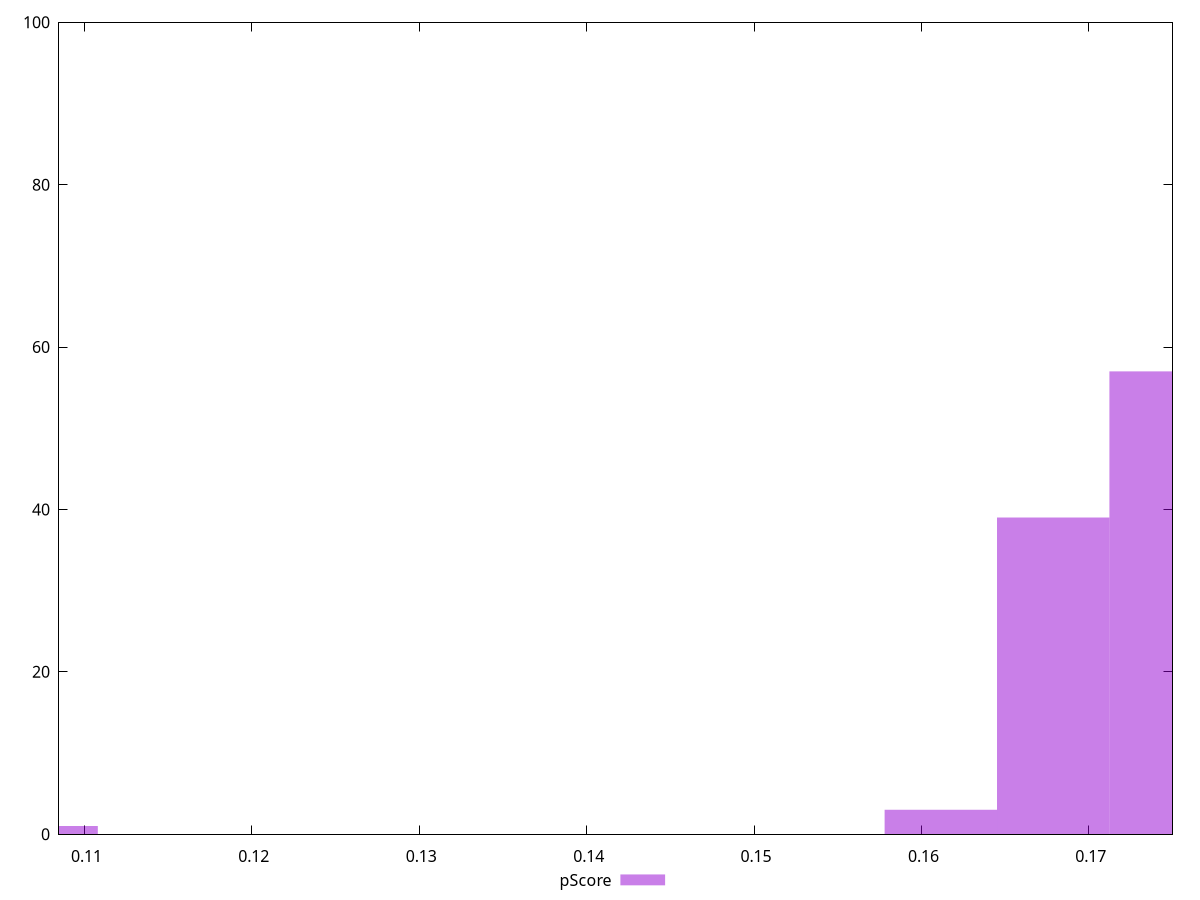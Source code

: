 reset

$pScore <<EOF
0.10743912549704285 1
0.16787363358912946 39
0.17458857893269464 57
0.16115868824556429 3
EOF

set key outside below
set boxwidth 0.006714945343565178
set xrange [0.10847763731062726:0.17500006207407315]
set yrange [0:100]
set trange [0:100]
set style fill transparent solid 0.5 noborder
set terminal svg size 640, 490 enhanced background rgb 'white'
set output "reports/report_00032_2021-02-25T10-28-15.087Z/interactive/samples/music/pScore/histogram.svg"

plot $pScore title "pScore" with boxes

reset
